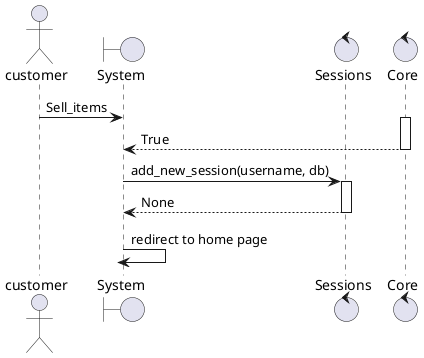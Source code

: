 @startuml sellitems
actor customer
boundary "System" as system
control "Sessions" as sessions
control "Core" as core 
customer -> system: Sell_items
activate core 
core --> system: True 
deactivate core 
system -> sessions: add_new_session(username, db)
activate sessions
sessions --> system: None 
deactivate sessions
system -> system: redirect to home page
deactivate system
@enduml